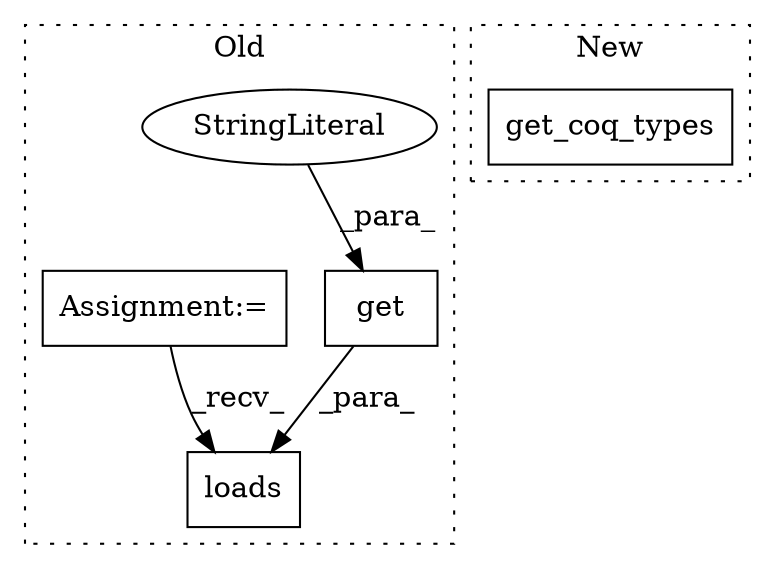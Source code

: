 digraph G {
subgraph cluster0 {
1 [label="loads" a="32" s="24884,24914" l="6,1" shape="box"];
3 [label="get" a="32" s="24899,24913" l="4,1" shape="box"];
4 [label="StringLiteral" a="45" s="24903" l="10" shape="ellipse"];
5 [label="Assignment:=" a="7" s="23631" l="10" shape="box"];
label = "Old";
style="dotted";
}
subgraph cluster1 {
2 [label="get_coq_types" a="32" s="24734,24756" l="14,1" shape="box"];
label = "New";
style="dotted";
}
3 -> 1 [label="_para_"];
4 -> 3 [label="_para_"];
5 -> 1 [label="_recv_"];
}